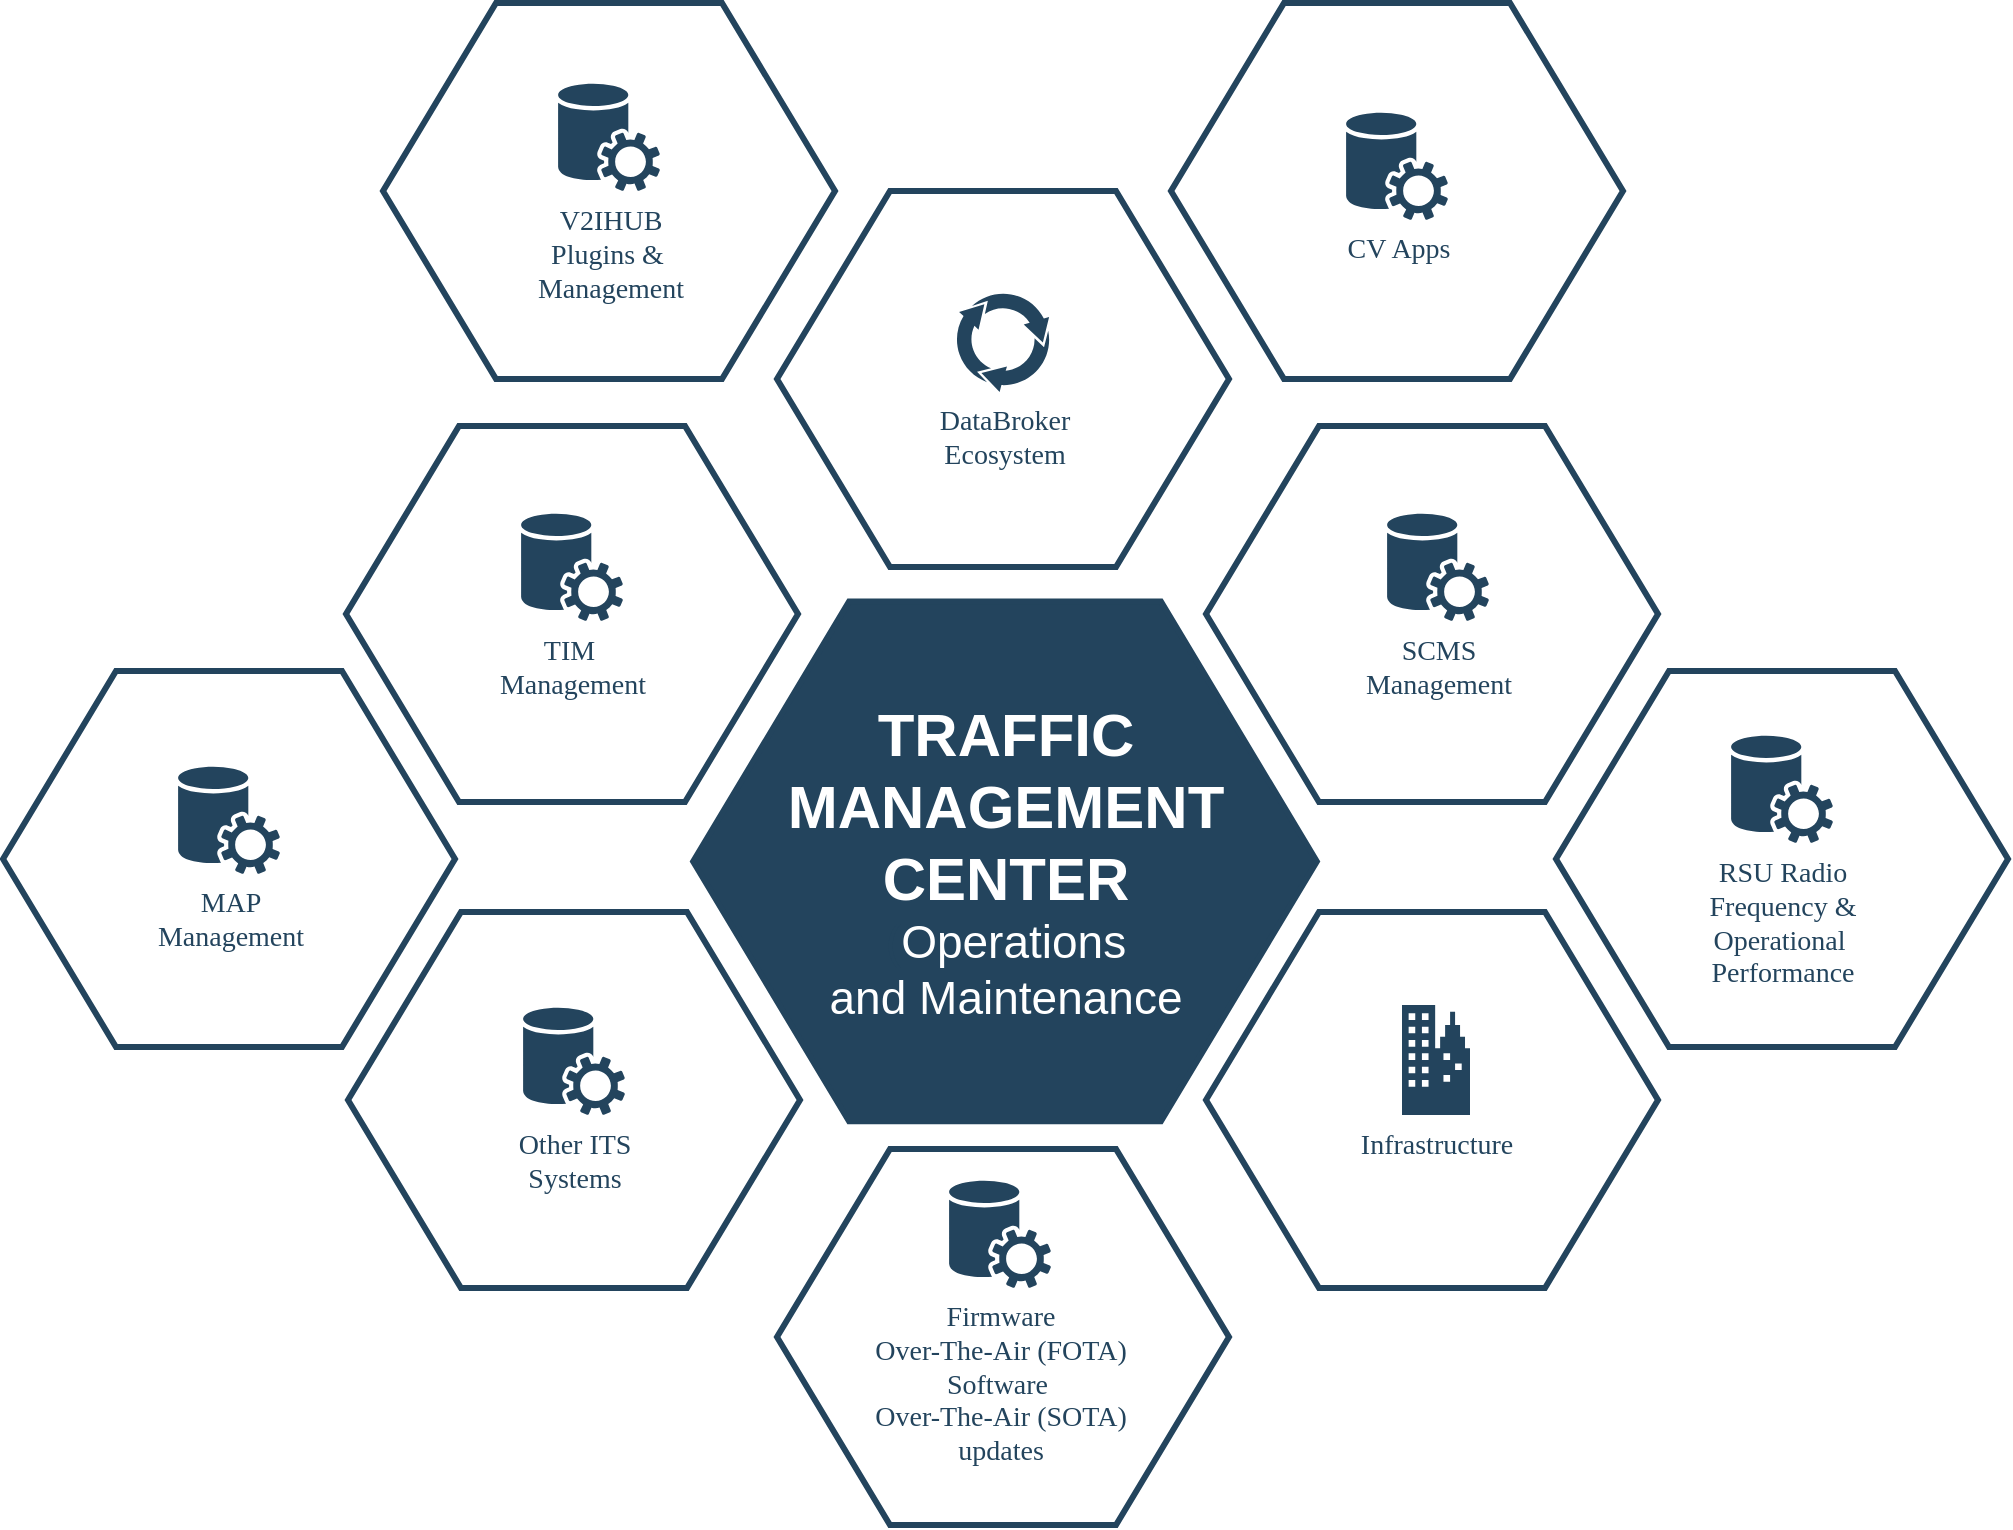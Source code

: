 <mxfile version="10.4.6" type="github"><diagram id="07fea595-8f29-1299-0266-81d95cde20df" name="Page-1"><mxGraphModel dx="1991" dy="1079" grid="1" gridSize="10" guides="1" tooltips="1" connect="1" arrows="1" fold="1" page="1" pageScale="1" pageWidth="1100" pageHeight="850" background="#ffffff" math="0" shadow="0"><root><mxCell id="0"/><mxCell id="1" parent="0"/><mxCell id="644" value="&lt;font color=&quot;#ffffff&quot;&gt;&lt;span style=&quot;font-size: 30px&quot;&gt;&lt;b&gt;TRAFFIC MANAGEMENT CENTER&lt;br&gt;&lt;/b&gt;&lt;/span&gt;&lt;/font&gt;(&lt;font color=&quot;#ffffff&quot;&gt;Operations &lt;br&gt;and Maintenance&lt;/font&gt;&lt;br&gt;" style="shape=hexagon;perimeter=hexagonPerimeter2;whiteSpace=wrap;html=1;shadow=0;labelBackgroundColor=none;strokeColor=#23445D;fillColor=#23445D;gradientColor=none;fontFamily=Helvetica;fontSize=23;fontColor=#23445d;align=center;strokeWidth=3;" parent="1" vertex="1"><mxGeometry x="403.579" y="328.798" width="311.842" height="259.868" as="geometry"/></mxCell><mxCell id="645" value="" style="triangle;whiteSpace=wrap;html=1;shadow=0;labelBackgroundColor=none;strokeColor=none;fillColor=#FFFFFF;fontFamily=Helvetica;fontSize=17;fontColor=#23445d;align=center;rotation=90;gradientColor=none;flipV=1;flipH=1;opacity=20;" parent="1" vertex="1"><mxGeometry x="284.5" y="346.667" width="72" height="152" as="geometry"/></mxCell><mxCell id="651" value="" style="shape=hexagon;perimeter=hexagonPerimeter2;whiteSpace=wrap;html=1;shadow=0;labelBackgroundColor=none;strokeColor=#23445D;fillColor=#ffffff;gradientColor=none;fontFamily=Helvetica;fontSize=23;fontColor=#23445D;align=center;strokeWidth=3;" parent="1" vertex="1"><mxGeometry x="230" y="241" width="226" height="188" as="geometry"/></mxCell><mxCell id="ZnRn1WutiJvJpjX_OVSR-658" value="&lt;font color=&quot;#23445d&quot;&gt;TIM&amp;nbsp;&lt;br&gt;Management&lt;/font&gt;" style="shadow=0;dashed=0;html=1;strokeColor=none;fillColor=#23445D;labelPosition=center;verticalLabelPosition=bottom;verticalAlign=top;shape=mxgraph.office.services.central_management_service;rounded=0;comic=0;fontFamily=Verdana;fontSize=14;fontColor=#FFFFFF;" vertex="1" parent="1"><mxGeometry x="317.5" y="284.5" width="51" height="54" as="geometry"/></mxCell><mxCell id="ZnRn1WutiJvJpjX_OVSR-665" value="" style="shape=hexagon;perimeter=hexagonPerimeter2;whiteSpace=wrap;html=1;shadow=0;labelBackgroundColor=none;strokeColor=#23445D;fillColor=#ffffff;gradientColor=none;fontFamily=Helvetica;fontSize=23;fontColor=#23445D;align=center;strokeWidth=3;" vertex="1" parent="1"><mxGeometry x="445.5" y="123.5" width="226" height="188" as="geometry"/></mxCell><mxCell id="ZnRn1WutiJvJpjX_OVSR-666" value="" style="shape=hexagon;perimeter=hexagonPerimeter2;whiteSpace=wrap;html=1;shadow=0;labelBackgroundColor=none;strokeColor=#23445D;fillColor=#ffffff;gradientColor=none;fontFamily=Helvetica;fontSize=23;fontColor=#23445D;align=center;strokeWidth=3;fontStyle=1" vertex="1" parent="1"><mxGeometry x="445.5" y="602.5" width="226" height="188" as="geometry"/></mxCell><mxCell id="ZnRn1WutiJvJpjX_OVSR-667" value="" style="shape=hexagon;perimeter=hexagonPerimeter2;whiteSpace=wrap;html=1;shadow=0;labelBackgroundColor=none;strokeColor=#23445D;fillColor=#ffffff;gradientColor=none;fontFamily=Helvetica;fontSize=23;fontColor=#23445D;align=center;strokeWidth=3;" vertex="1" parent="1"><mxGeometry x="660" y="484" width="226" height="188" as="geometry"/></mxCell><mxCell id="ZnRn1WutiJvJpjX_OVSR-668" value="" style="shape=hexagon;perimeter=hexagonPerimeter2;whiteSpace=wrap;html=1;shadow=0;labelBackgroundColor=none;strokeColor=#23445D;fillColor=#ffffff;gradientColor=none;fontFamily=Helvetica;fontSize=23;fontColor=#23445D;align=center;strokeWidth=3;" vertex="1" parent="1"><mxGeometry x="660" y="241" width="226" height="188" as="geometry"/></mxCell><mxCell id="ZnRn1WutiJvJpjX_OVSR-669" value="" style="shape=hexagon;perimeter=hexagonPerimeter2;whiteSpace=wrap;html=1;shadow=0;labelBackgroundColor=none;strokeColor=#23445D;fillColor=#ffffff;gradientColor=none;fontFamily=Helvetica;fontSize=23;fontColor=#23445D;align=center;strokeWidth=3;" vertex="1" parent="1"><mxGeometry x="231" y="484" width="226" height="188" as="geometry"/></mxCell><mxCell id="ZnRn1WutiJvJpjX_OVSR-670" value="" style="shape=hexagon;perimeter=hexagonPerimeter2;whiteSpace=wrap;html=1;shadow=0;labelBackgroundColor=none;strokeColor=#23445D;fillColor=#ffffff;gradientColor=none;fontFamily=Helvetica;fontSize=23;fontColor=#23445D;align=center;strokeWidth=3;" vertex="1" parent="1"><mxGeometry x="58.5" y="363.5" width="226" height="188" as="geometry"/></mxCell><mxCell id="ZnRn1WutiJvJpjX_OVSR-671" value="" style="shape=hexagon;perimeter=hexagonPerimeter2;whiteSpace=wrap;html=1;shadow=0;labelBackgroundColor=none;strokeColor=#23445D;fillColor=#ffffff;gradientColor=none;fontFamily=Helvetica;fontSize=23;fontColor=#23445D;align=center;strokeWidth=3;" vertex="1" parent="1"><mxGeometry x="835" y="363.5" width="226" height="188" as="geometry"/></mxCell><mxCell id="ZnRn1WutiJvJpjX_OVSR-672" value="" style="shape=hexagon;perimeter=hexagonPerimeter2;whiteSpace=wrap;html=1;shadow=0;labelBackgroundColor=none;strokeColor=#23445D;fillColor=#ffffff;gradientColor=none;fontFamily=Helvetica;fontSize=23;fontColor=#23445D;align=center;strokeWidth=3;" vertex="1" parent="1"><mxGeometry x="248.5" y="29.5" width="226" height="188" as="geometry"/></mxCell><mxCell id="ZnRn1WutiJvJpjX_OVSR-673" value="" style="shape=hexagon;perimeter=hexagonPerimeter2;whiteSpace=wrap;html=1;shadow=0;labelBackgroundColor=none;strokeColor=#23445D;fillColor=#ffffff;gradientColor=none;fontFamily=Helvetica;fontSize=23;fontColor=#23445D;align=center;strokeWidth=3;" vertex="1" parent="1"><mxGeometry x="642.5" y="29.5" width="226" height="188" as="geometry"/></mxCell><mxCell id="ZnRn1WutiJvJpjX_OVSR-674" value="&lt;font color=&quot;#23445d&quot;&gt;V2IHUB&lt;br&gt;Plugins &amp;amp;&amp;nbsp;&lt;br&gt;Management&lt;/font&gt;" style="shadow=0;dashed=0;html=1;strokeColor=none;fillColor=#23445D;labelPosition=center;verticalLabelPosition=bottom;verticalAlign=top;shape=mxgraph.office.services.central_management_service;rounded=0;comic=0;fontFamily=Verdana;fontSize=14;fontColor=#FFFFFF;" vertex="1" parent="1"><mxGeometry x="336" y="69.5" width="51" height="54" as="geometry"/></mxCell><mxCell id="ZnRn1WutiJvJpjX_OVSR-675" value="&lt;font color=&quot;#23445d&quot;&gt;DataBroker&lt;br&gt;Ecosystem&lt;/font&gt;&lt;br&gt;" style="shadow=0;dashed=0;html=1;strokeColor=none;shape=mxgraph.mscae.general.continuous_cycle;fillColor=#23445D;rounded=0;comic=0;fontFamily=Verdana;fontSize=14;fontColor=#FFFFFF;verticalAlign=top;labelPosition=center;verticalLabelPosition=bottom;align=center;" vertex="1" parent="1"><mxGeometry x="534.5" y="174" width="48" height="50" as="geometry"/></mxCell><mxCell id="ZnRn1WutiJvJpjX_OVSR-678" value="&lt;font color=&quot;#23445d&quot;&gt;CV Apps&lt;/font&gt;" style="shadow=0;dashed=0;html=1;strokeColor=none;fillColor=#23445D;labelPosition=center;verticalLabelPosition=bottom;verticalAlign=top;shape=mxgraph.office.services.central_management_service;rounded=0;comic=0;fontFamily=Verdana;fontSize=14;fontColor=#FFFFFF;" vertex="1" parent="1"><mxGeometry x="730" y="84" width="51" height="54" as="geometry"/></mxCell><mxCell id="ZnRn1WutiJvJpjX_OVSR-679" value="&lt;font color=&quot;#23445d&quot;&gt;SCMS &lt;br&gt;Management&lt;/font&gt;" style="shadow=0;dashed=0;html=1;strokeColor=none;fillColor=#23445D;labelPosition=center;verticalLabelPosition=bottom;verticalAlign=top;shape=mxgraph.office.services.central_management_service;rounded=0;comic=0;fontFamily=Verdana;fontSize=14;fontColor=#FFFFFF;" vertex="1" parent="1"><mxGeometry x="750.5" y="284.5" width="51" height="54" as="geometry"/></mxCell><mxCell id="ZnRn1WutiJvJpjX_OVSR-680" value="&lt;font color=&quot;#23445d&quot;&gt;RSU Radio &lt;br&gt;Frequency &amp;amp;&lt;br&gt;Operational&amp;nbsp;&lt;br&gt;Performance&lt;/font&gt;&lt;br&gt;" style="shadow=0;dashed=0;html=1;strokeColor=none;fillColor=#23445D;labelPosition=center;verticalLabelPosition=bottom;verticalAlign=top;shape=mxgraph.office.services.central_management_service;rounded=0;comic=0;fontFamily=Verdana;fontSize=14;fontColor=#FFFFFF;" vertex="1" parent="1"><mxGeometry x="922.5" y="395.5" width="51" height="54" as="geometry"/></mxCell><mxCell id="ZnRn1WutiJvJpjX_OVSR-681" value="&lt;font color=&quot;#23445d&quot;&gt;Infrastructure&lt;/font&gt;" style="shadow=0;dashed=0;html=1;strokeColor=none;fillColor=#23445D;labelPosition=center;verticalLabelPosition=bottom;verticalAlign=top;shape=mxgraph.office.concepts.on_premises;rounded=0;comic=0;fontFamily=Verdana;fontSize=14;fontColor=#FFFFFF;" vertex="1" parent="1"><mxGeometry x="758" y="530.5" width="34" height="55" as="geometry"/></mxCell><mxCell id="ZnRn1WutiJvJpjX_OVSR-682" value="&lt;font color=&quot;#23445d&quot;&gt;Firmware &lt;br&gt;Over-The-Air (FOTA)&lt;br&gt;Software&amp;nbsp;&lt;br&gt;Over-The-Air (SOTA)&lt;br&gt;updates&lt;/font&gt;&lt;br&gt;" style="shadow=0;dashed=0;html=1;strokeColor=none;fillColor=#23445D;labelPosition=center;verticalLabelPosition=bottom;verticalAlign=top;shape=mxgraph.office.services.central_management_service;rounded=0;comic=0;fontFamily=Verdana;fontSize=14;fontColor=#FFFFFF;" vertex="1" parent="1"><mxGeometry x="531.5" y="618" width="51" height="54" as="geometry"/></mxCell><mxCell id="ZnRn1WutiJvJpjX_OVSR-683" value="&lt;font color=&quot;#23445d&quot;&gt;Other ITS&lt;br&gt;Systems&lt;/font&gt;&lt;br&gt;" style="shadow=0;dashed=0;html=1;strokeColor=none;fillColor=#23445D;labelPosition=center;verticalLabelPosition=bottom;verticalAlign=top;shape=mxgraph.office.services.central_management_service;rounded=0;comic=0;fontFamily=Verdana;fontSize=14;fontColor=#FFFFFF;" vertex="1" parent="1"><mxGeometry x="318.5" y="531.5" width="51" height="54" as="geometry"/></mxCell><mxCell id="ZnRn1WutiJvJpjX_OVSR-684" value="&lt;font color=&quot;#23445d&quot;&gt;MAP &lt;br&gt;Management&lt;/font&gt;" style="shadow=0;dashed=0;html=1;strokeColor=none;fillColor=#23445D;labelPosition=center;verticalLabelPosition=bottom;verticalAlign=top;shape=mxgraph.office.services.central_management_service;rounded=0;comic=0;fontFamily=Verdana;fontSize=14;fontColor=#FFFFFF;" vertex="1" parent="1"><mxGeometry x="146" y="411" width="51" height="54" as="geometry"/></mxCell></root></mxGraphModel></diagram></mxfile>